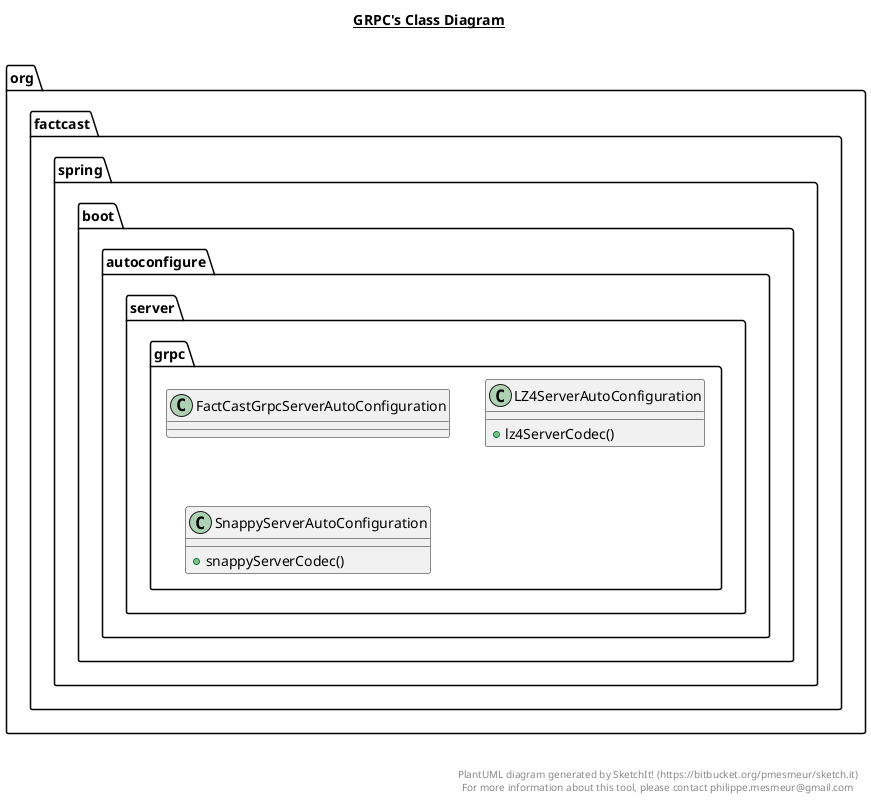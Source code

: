 @startuml

title __GRPC's Class Diagram__\n

  namespace org.factcast.spring.boot.autoconfigure.server.grpc {
    class org.factcast.spring.boot.autoconfigure.server.grpc.FactCastGrpcServerAutoConfiguration {
    }
  }
  

  namespace org.factcast.spring.boot.autoconfigure.server.grpc {
    class org.factcast.spring.boot.autoconfigure.server.grpc.LZ4ServerAutoConfiguration {
        + lz4ServerCodec()
    }
  }
  

  namespace org.factcast.spring.boot.autoconfigure.server.grpc {
    class org.factcast.spring.boot.autoconfigure.server.grpc.SnappyServerAutoConfiguration {
        + snappyServerCodec()
    }
  }
  



right footer


PlantUML diagram generated by SketchIt! (https://bitbucket.org/pmesmeur/sketch.it)
For more information about this tool, please contact philippe.mesmeur@gmail.com
endfooter

@enduml
